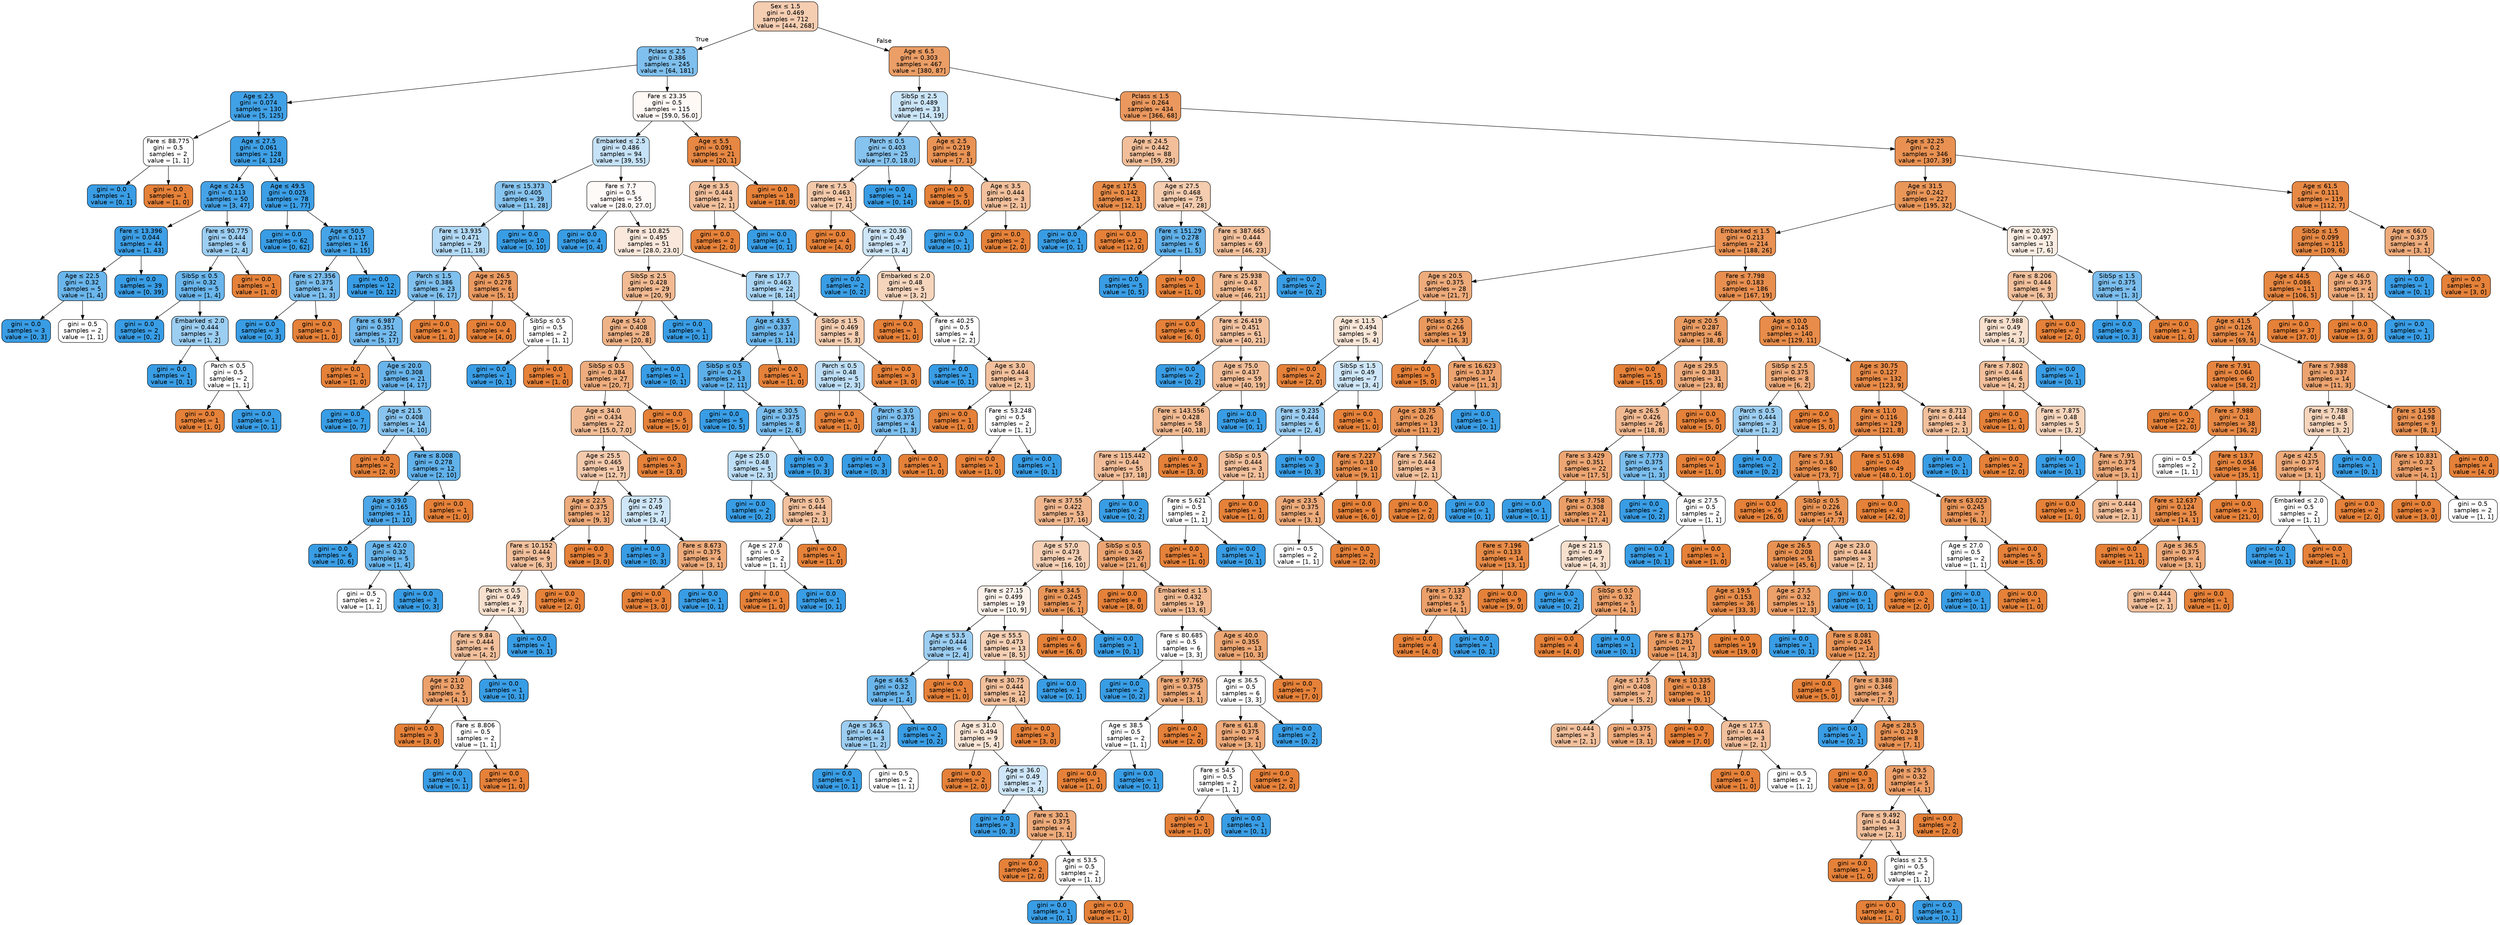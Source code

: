 digraph Tree {
node [shape=box, style="filled, rounded", color="black", fontname="helvetica"] ;
edge [fontname="helvetica"] ;
0 [label=<Sex &le; 1.5<br/>gini = 0.469<br/>samples = 712<br/>value = [444, 268]>, fillcolor="#f5cdb1"] ;
1 [label=<Pclass &le; 2.5<br/>gini = 0.386<br/>samples = 245<br/>value = [64, 181]>, fillcolor="#7fc0ee"] ;
0 -> 1 [labeldistance=2.5, labelangle=45, headlabel="True"] ;
2 [label=<Age &le; 2.5<br/>gini = 0.074<br/>samples = 130<br/>value = [5, 125]>, fillcolor="#41a1e6"] ;
1 -> 2 ;
3 [label=<Fare &le; 88.775<br/>gini = 0.5<br/>samples = 2<br/>value = [1, 1]>, fillcolor="#ffffff"] ;
2 -> 3 ;
4 [label=<gini = 0.0<br/>samples = 1<br/>value = [0, 1]>, fillcolor="#399de5"] ;
3 -> 4 ;
5 [label=<gini = 0.0<br/>samples = 1<br/>value = [1, 0]>, fillcolor="#e58139"] ;
3 -> 5 ;
6 [label=<Age &le; 27.5<br/>gini = 0.061<br/>samples = 128<br/>value = [4, 124]>, fillcolor="#3fa0e6"] ;
2 -> 6 ;
7 [label=<Age &le; 24.5<br/>gini = 0.113<br/>samples = 50<br/>value = [3, 47]>, fillcolor="#46a3e7"] ;
6 -> 7 ;
8 [label=<Fare &le; 13.396<br/>gini = 0.044<br/>samples = 44<br/>value = [1, 43]>, fillcolor="#3e9fe6"] ;
7 -> 8 ;
9 [label=<Age &le; 22.5<br/>gini = 0.32<br/>samples = 5<br/>value = [1, 4]>, fillcolor="#6ab6ec"] ;
8 -> 9 ;
10 [label=<gini = 0.0<br/>samples = 3<br/>value = [0, 3]>, fillcolor="#399de5"] ;
9 -> 10 ;
11 [label=<gini = 0.5<br/>samples = 2<br/>value = [1, 1]>, fillcolor="#ffffff"] ;
9 -> 11 ;
12 [label=<gini = 0.0<br/>samples = 39<br/>value = [0, 39]>, fillcolor="#399de5"] ;
8 -> 12 ;
13 [label=<Fare &le; 90.775<br/>gini = 0.444<br/>samples = 6<br/>value = [2, 4]>, fillcolor="#9ccef2"] ;
7 -> 13 ;
14 [label=<SibSp &le; 0.5<br/>gini = 0.32<br/>samples = 5<br/>value = [1, 4]>, fillcolor="#6ab6ec"] ;
13 -> 14 ;
15 [label=<gini = 0.0<br/>samples = 2<br/>value = [0, 2]>, fillcolor="#399de5"] ;
14 -> 15 ;
16 [label=<Embarked &le; 2.0<br/>gini = 0.444<br/>samples = 3<br/>value = [1, 2]>, fillcolor="#9ccef2"] ;
14 -> 16 ;
17 [label=<gini = 0.0<br/>samples = 1<br/>value = [0, 1]>, fillcolor="#399de5"] ;
16 -> 17 ;
18 [label=<Parch &le; 0.5<br/>gini = 0.5<br/>samples = 2<br/>value = [1, 1]>, fillcolor="#ffffff"] ;
16 -> 18 ;
19 [label=<gini = 0.0<br/>samples = 1<br/>value = [1, 0]>, fillcolor="#e58139"] ;
18 -> 19 ;
20 [label=<gini = 0.0<br/>samples = 1<br/>value = [0, 1]>, fillcolor="#399de5"] ;
18 -> 20 ;
21 [label=<gini = 0.0<br/>samples = 1<br/>value = [1, 0]>, fillcolor="#e58139"] ;
13 -> 21 ;
22 [label=<Age &le; 49.5<br/>gini = 0.025<br/>samples = 78<br/>value = [1, 77]>, fillcolor="#3c9ee5"] ;
6 -> 22 ;
23 [label=<gini = 0.0<br/>samples = 62<br/>value = [0, 62]>, fillcolor="#399de5"] ;
22 -> 23 ;
24 [label=<Age &le; 50.5<br/>gini = 0.117<br/>samples = 16<br/>value = [1, 15]>, fillcolor="#46a4e7"] ;
22 -> 24 ;
25 [label=<Fare &le; 27.356<br/>gini = 0.375<br/>samples = 4<br/>value = [1, 3]>, fillcolor="#7bbeee"] ;
24 -> 25 ;
26 [label=<gini = 0.0<br/>samples = 3<br/>value = [0, 3]>, fillcolor="#399de5"] ;
25 -> 26 ;
27 [label=<gini = 0.0<br/>samples = 1<br/>value = [1, 0]>, fillcolor="#e58139"] ;
25 -> 27 ;
28 [label=<gini = 0.0<br/>samples = 12<br/>value = [0, 12]>, fillcolor="#399de5"] ;
24 -> 28 ;
29 [label=<Fare &le; 23.35<br/>gini = 0.5<br/>samples = 115<br/>value = [59.0, 56.0]>, fillcolor="#fef9f5"] ;
1 -> 29 ;
30 [label=<Embarked &le; 2.5<br/>gini = 0.486<br/>samples = 94<br/>value = [39, 55]>, fillcolor="#c5e2f7"] ;
29 -> 30 ;
31 [label=<Fare &le; 15.373<br/>gini = 0.405<br/>samples = 39<br/>value = [11, 28]>, fillcolor="#87c4ef"] ;
30 -> 31 ;
32 [label=<Fare &le; 13.935<br/>gini = 0.471<br/>samples = 29<br/>value = [11, 18]>, fillcolor="#b2d9f5"] ;
31 -> 32 ;
33 [label=<Parch &le; 1.5<br/>gini = 0.386<br/>samples = 23<br/>value = [6, 17]>, fillcolor="#7fc0ee"] ;
32 -> 33 ;
34 [label=<Fare &le; 6.987<br/>gini = 0.351<br/>samples = 22<br/>value = [5, 17]>, fillcolor="#73baed"] ;
33 -> 34 ;
35 [label=<gini = 0.0<br/>samples = 1<br/>value = [1, 0]>, fillcolor="#e58139"] ;
34 -> 35 ;
36 [label=<Age &le; 20.0<br/>gini = 0.308<br/>samples = 21<br/>value = [4, 17]>, fillcolor="#68b4eb"] ;
34 -> 36 ;
37 [label=<gini = 0.0<br/>samples = 7<br/>value = [0, 7]>, fillcolor="#399de5"] ;
36 -> 37 ;
38 [label=<Age &le; 21.5<br/>gini = 0.408<br/>samples = 14<br/>value = [4, 10]>, fillcolor="#88c4ef"] ;
36 -> 38 ;
39 [label=<gini = 0.0<br/>samples = 2<br/>value = [2, 0]>, fillcolor="#e58139"] ;
38 -> 39 ;
40 [label=<Fare &le; 8.008<br/>gini = 0.278<br/>samples = 12<br/>value = [2, 10]>, fillcolor="#61b1ea"] ;
38 -> 40 ;
41 [label=<Age &le; 39.0<br/>gini = 0.165<br/>samples = 11<br/>value = [1, 10]>, fillcolor="#4da7e8"] ;
40 -> 41 ;
42 [label=<gini = 0.0<br/>samples = 6<br/>value = [0, 6]>, fillcolor="#399de5"] ;
41 -> 42 ;
43 [label=<Age &le; 42.0<br/>gini = 0.32<br/>samples = 5<br/>value = [1, 4]>, fillcolor="#6ab6ec"] ;
41 -> 43 ;
44 [label=<gini = 0.5<br/>samples = 2<br/>value = [1, 1]>, fillcolor="#ffffff"] ;
43 -> 44 ;
45 [label=<gini = 0.0<br/>samples = 3<br/>value = [0, 3]>, fillcolor="#399de5"] ;
43 -> 45 ;
46 [label=<gini = 0.0<br/>samples = 1<br/>value = [1, 0]>, fillcolor="#e58139"] ;
40 -> 46 ;
47 [label=<gini = 0.0<br/>samples = 1<br/>value = [1, 0]>, fillcolor="#e58139"] ;
33 -> 47 ;
48 [label=<Age &le; 26.5<br/>gini = 0.278<br/>samples = 6<br/>value = [5, 1]>, fillcolor="#ea9a61"] ;
32 -> 48 ;
49 [label=<gini = 0.0<br/>samples = 4<br/>value = [4, 0]>, fillcolor="#e58139"] ;
48 -> 49 ;
50 [label=<SibSp &le; 0.5<br/>gini = 0.5<br/>samples = 2<br/>value = [1, 1]>, fillcolor="#ffffff"] ;
48 -> 50 ;
51 [label=<gini = 0.0<br/>samples = 1<br/>value = [0, 1]>, fillcolor="#399de5"] ;
50 -> 51 ;
52 [label=<gini = 0.0<br/>samples = 1<br/>value = [1, 0]>, fillcolor="#e58139"] ;
50 -> 52 ;
53 [label=<gini = 0.0<br/>samples = 10<br/>value = [0, 10]>, fillcolor="#399de5"] ;
31 -> 53 ;
54 [label=<Fare &le; 7.7<br/>gini = 0.5<br/>samples = 55<br/>value = [28.0, 27.0]>, fillcolor="#fefaf8"] ;
30 -> 54 ;
55 [label=<gini = 0.0<br/>samples = 4<br/>value = [0, 4]>, fillcolor="#399de5"] ;
54 -> 55 ;
56 [label=<Fare &le; 10.825<br/>gini = 0.495<br/>samples = 51<br/>value = [28.0, 23.0]>, fillcolor="#fae8dc"] ;
54 -> 56 ;
57 [label=<SibSp &le; 2.5<br/>gini = 0.428<br/>samples = 29<br/>value = [20, 9]>, fillcolor="#f1ba92"] ;
56 -> 57 ;
58 [label=<Age &le; 54.0<br/>gini = 0.408<br/>samples = 28<br/>value = [20, 8]>, fillcolor="#efb388"] ;
57 -> 58 ;
59 [label=<SibSp &le; 0.5<br/>gini = 0.384<br/>samples = 27<br/>value = [20, 7]>, fillcolor="#eead7e"] ;
58 -> 59 ;
60 [label=<Age &le; 34.0<br/>gini = 0.434<br/>samples = 22<br/>value = [15.0, 7.0]>, fillcolor="#f1bc95"] ;
59 -> 60 ;
61 [label=<Age &le; 25.5<br/>gini = 0.465<br/>samples = 19<br/>value = [12, 7]>, fillcolor="#f4caac"] ;
60 -> 61 ;
62 [label=<Age &le; 22.5<br/>gini = 0.375<br/>samples = 12<br/>value = [9, 3]>, fillcolor="#eeab7b"] ;
61 -> 62 ;
63 [label=<Fare &le; 10.152<br/>gini = 0.444<br/>samples = 9<br/>value = [6, 3]>, fillcolor="#f2c09c"] ;
62 -> 63 ;
64 [label=<Parch &le; 0.5<br/>gini = 0.49<br/>samples = 7<br/>value = [4, 3]>, fillcolor="#f8e0ce"] ;
63 -> 64 ;
65 [label=<Fare &le; 9.84<br/>gini = 0.444<br/>samples = 6<br/>value = [4, 2]>, fillcolor="#f2c09c"] ;
64 -> 65 ;
66 [label=<Age &le; 21.0<br/>gini = 0.32<br/>samples = 5<br/>value = [4, 1]>, fillcolor="#eca06a"] ;
65 -> 66 ;
67 [label=<gini = 0.0<br/>samples = 3<br/>value = [3, 0]>, fillcolor="#e58139"] ;
66 -> 67 ;
68 [label=<Fare &le; 8.806<br/>gini = 0.5<br/>samples = 2<br/>value = [1, 1]>, fillcolor="#ffffff"] ;
66 -> 68 ;
69 [label=<gini = 0.0<br/>samples = 1<br/>value = [0, 1]>, fillcolor="#399de5"] ;
68 -> 69 ;
70 [label=<gini = 0.0<br/>samples = 1<br/>value = [1, 0]>, fillcolor="#e58139"] ;
68 -> 70 ;
71 [label=<gini = 0.0<br/>samples = 1<br/>value = [0, 1]>, fillcolor="#399de5"] ;
65 -> 71 ;
72 [label=<gini = 0.0<br/>samples = 1<br/>value = [0, 1]>, fillcolor="#399de5"] ;
64 -> 72 ;
73 [label=<gini = 0.0<br/>samples = 2<br/>value = [2, 0]>, fillcolor="#e58139"] ;
63 -> 73 ;
74 [label=<gini = 0.0<br/>samples = 3<br/>value = [3, 0]>, fillcolor="#e58139"] ;
62 -> 74 ;
75 [label=<Age &le; 27.5<br/>gini = 0.49<br/>samples = 7<br/>value = [3, 4]>, fillcolor="#cee6f8"] ;
61 -> 75 ;
76 [label=<gini = 0.0<br/>samples = 3<br/>value = [0, 3]>, fillcolor="#399de5"] ;
75 -> 76 ;
77 [label=<Fare &le; 8.673<br/>gini = 0.375<br/>samples = 4<br/>value = [3, 1]>, fillcolor="#eeab7b"] ;
75 -> 77 ;
78 [label=<gini = 0.0<br/>samples = 3<br/>value = [3, 0]>, fillcolor="#e58139"] ;
77 -> 78 ;
79 [label=<gini = 0.0<br/>samples = 1<br/>value = [0, 1]>, fillcolor="#399de5"] ;
77 -> 79 ;
80 [label=<gini = 0.0<br/>samples = 3<br/>value = [3, 0]>, fillcolor="#e58139"] ;
60 -> 80 ;
81 [label=<gini = 0.0<br/>samples = 5<br/>value = [5, 0]>, fillcolor="#e58139"] ;
59 -> 81 ;
82 [label=<gini = 0.0<br/>samples = 1<br/>value = [0, 1]>, fillcolor="#399de5"] ;
58 -> 82 ;
83 [label=<gini = 0.0<br/>samples = 1<br/>value = [0, 1]>, fillcolor="#399de5"] ;
57 -> 83 ;
84 [label=<Fare &le; 17.7<br/>gini = 0.463<br/>samples = 22<br/>value = [8, 14]>, fillcolor="#aad5f4"] ;
56 -> 84 ;
85 [label=<Age &le; 43.5<br/>gini = 0.337<br/>samples = 14<br/>value = [3, 11]>, fillcolor="#6fb8ec"] ;
84 -> 85 ;
86 [label=<SibSp &le; 0.5<br/>gini = 0.26<br/>samples = 13<br/>value = [2, 11]>, fillcolor="#5dafea"] ;
85 -> 86 ;
87 [label=<gini = 0.0<br/>samples = 5<br/>value = [0, 5]>, fillcolor="#399de5"] ;
86 -> 87 ;
88 [label=<Age &le; 30.5<br/>gini = 0.375<br/>samples = 8<br/>value = [2, 6]>, fillcolor="#7bbeee"] ;
86 -> 88 ;
89 [label=<Age &le; 25.0<br/>gini = 0.48<br/>samples = 5<br/>value = [2, 3]>, fillcolor="#bddef6"] ;
88 -> 89 ;
90 [label=<gini = 0.0<br/>samples = 2<br/>value = [0, 2]>, fillcolor="#399de5"] ;
89 -> 90 ;
91 [label=<Parch &le; 0.5<br/>gini = 0.444<br/>samples = 3<br/>value = [2, 1]>, fillcolor="#f2c09c"] ;
89 -> 91 ;
92 [label=<Age &le; 27.0<br/>gini = 0.5<br/>samples = 2<br/>value = [1, 1]>, fillcolor="#ffffff"] ;
91 -> 92 ;
93 [label=<gini = 0.0<br/>samples = 1<br/>value = [1, 0]>, fillcolor="#e58139"] ;
92 -> 93 ;
94 [label=<gini = 0.0<br/>samples = 1<br/>value = [0, 1]>, fillcolor="#399de5"] ;
92 -> 94 ;
95 [label=<gini = 0.0<br/>samples = 1<br/>value = [1, 0]>, fillcolor="#e58139"] ;
91 -> 95 ;
96 [label=<gini = 0.0<br/>samples = 3<br/>value = [0, 3]>, fillcolor="#399de5"] ;
88 -> 96 ;
97 [label=<gini = 0.0<br/>samples = 1<br/>value = [1, 0]>, fillcolor="#e58139"] ;
85 -> 97 ;
98 [label=<SibSp &le; 1.5<br/>gini = 0.469<br/>samples = 8<br/>value = [5, 3]>, fillcolor="#f5cdb0"] ;
84 -> 98 ;
99 [label=<Parch &le; 0.5<br/>gini = 0.48<br/>samples = 5<br/>value = [2, 3]>, fillcolor="#bddef6"] ;
98 -> 99 ;
100 [label=<gini = 0.0<br/>samples = 1<br/>value = [1, 0]>, fillcolor="#e58139"] ;
99 -> 100 ;
101 [label=<Parch &le; 3.0<br/>gini = 0.375<br/>samples = 4<br/>value = [1, 3]>, fillcolor="#7bbeee"] ;
99 -> 101 ;
102 [label=<gini = 0.0<br/>samples = 3<br/>value = [0, 3]>, fillcolor="#399de5"] ;
101 -> 102 ;
103 [label=<gini = 0.0<br/>samples = 1<br/>value = [1, 0]>, fillcolor="#e58139"] ;
101 -> 103 ;
104 [label=<gini = 0.0<br/>samples = 3<br/>value = [3, 0]>, fillcolor="#e58139"] ;
98 -> 104 ;
105 [label=<Age &le; 5.5<br/>gini = 0.091<br/>samples = 21<br/>value = [20, 1]>, fillcolor="#e68743"] ;
29 -> 105 ;
106 [label=<Age &le; 3.5<br/>gini = 0.444<br/>samples = 3<br/>value = [2, 1]>, fillcolor="#f2c09c"] ;
105 -> 106 ;
107 [label=<gini = 0.0<br/>samples = 2<br/>value = [2, 0]>, fillcolor="#e58139"] ;
106 -> 107 ;
108 [label=<gini = 0.0<br/>samples = 1<br/>value = [0, 1]>, fillcolor="#399de5"] ;
106 -> 108 ;
109 [label=<gini = 0.0<br/>samples = 18<br/>value = [18, 0]>, fillcolor="#e58139"] ;
105 -> 109 ;
110 [label=<Age &le; 6.5<br/>gini = 0.303<br/>samples = 467<br/>value = [380, 87]>, fillcolor="#eb9e66"] ;
0 -> 110 [labeldistance=2.5, labelangle=-45, headlabel="False"] ;
111 [label=<SibSp &le; 2.5<br/>gini = 0.489<br/>samples = 33<br/>value = [14, 19]>, fillcolor="#cbe5f8"] ;
110 -> 111 ;
112 [label=<Parch &le; 0.5<br/>gini = 0.403<br/>samples = 25<br/>value = [7.0, 18.0]>, fillcolor="#86c3ef"] ;
111 -> 112 ;
113 [label=<Fare &le; 7.5<br/>gini = 0.463<br/>samples = 11<br/>value = [7, 4]>, fillcolor="#f4c9aa"] ;
112 -> 113 ;
114 [label=<gini = 0.0<br/>samples = 4<br/>value = [4, 0]>, fillcolor="#e58139"] ;
113 -> 114 ;
115 [label=<Fare &le; 20.36<br/>gini = 0.49<br/>samples = 7<br/>value = [3, 4]>, fillcolor="#cee6f8"] ;
113 -> 115 ;
116 [label=<gini = 0.0<br/>samples = 2<br/>value = [0, 2]>, fillcolor="#399de5"] ;
115 -> 116 ;
117 [label=<Embarked &le; 2.0<br/>gini = 0.48<br/>samples = 5<br/>value = [3, 2]>, fillcolor="#f6d5bd"] ;
115 -> 117 ;
118 [label=<gini = 0.0<br/>samples = 1<br/>value = [1, 0]>, fillcolor="#e58139"] ;
117 -> 118 ;
119 [label=<Fare &le; 40.25<br/>gini = 0.5<br/>samples = 4<br/>value = [2, 2]>, fillcolor="#ffffff"] ;
117 -> 119 ;
120 [label=<gini = 0.0<br/>samples = 1<br/>value = [0, 1]>, fillcolor="#399de5"] ;
119 -> 120 ;
121 [label=<Age &le; 3.0<br/>gini = 0.444<br/>samples = 3<br/>value = [2, 1]>, fillcolor="#f2c09c"] ;
119 -> 121 ;
122 [label=<gini = 0.0<br/>samples = 1<br/>value = [1, 0]>, fillcolor="#e58139"] ;
121 -> 122 ;
123 [label=<Fare &le; 53.248<br/>gini = 0.5<br/>samples = 2<br/>value = [1, 1]>, fillcolor="#ffffff"] ;
121 -> 123 ;
124 [label=<gini = 0.0<br/>samples = 1<br/>value = [1, 0]>, fillcolor="#e58139"] ;
123 -> 124 ;
125 [label=<gini = 0.0<br/>samples = 1<br/>value = [0, 1]>, fillcolor="#399de5"] ;
123 -> 125 ;
126 [label=<gini = 0.0<br/>samples = 14<br/>value = [0, 14]>, fillcolor="#399de5"] ;
112 -> 126 ;
127 [label=<Age &le; 2.5<br/>gini = 0.219<br/>samples = 8<br/>value = [7, 1]>, fillcolor="#e99355"] ;
111 -> 127 ;
128 [label=<gini = 0.0<br/>samples = 5<br/>value = [5, 0]>, fillcolor="#e58139"] ;
127 -> 128 ;
129 [label=<Age &le; 3.5<br/>gini = 0.444<br/>samples = 3<br/>value = [2, 1]>, fillcolor="#f2c09c"] ;
127 -> 129 ;
130 [label=<gini = 0.0<br/>samples = 1<br/>value = [0, 1]>, fillcolor="#399de5"] ;
129 -> 130 ;
131 [label=<gini = 0.0<br/>samples = 2<br/>value = [2, 0]>, fillcolor="#e58139"] ;
129 -> 131 ;
132 [label=<Pclass &le; 1.5<br/>gini = 0.264<br/>samples = 434<br/>value = [366, 68]>, fillcolor="#ea985e"] ;
110 -> 132 ;
133 [label=<Age &le; 24.5<br/>gini = 0.442<br/>samples = 88<br/>value = [59, 29]>, fillcolor="#f2bf9a"] ;
132 -> 133 ;
134 [label=<Age &le; 17.5<br/>gini = 0.142<br/>samples = 13<br/>value = [12, 1]>, fillcolor="#e78c49"] ;
133 -> 134 ;
135 [label=<gini = 0.0<br/>samples = 1<br/>value = [0, 1]>, fillcolor="#399de5"] ;
134 -> 135 ;
136 [label=<gini = 0.0<br/>samples = 12<br/>value = [12, 0]>, fillcolor="#e58139"] ;
134 -> 136 ;
137 [label=<Age &le; 27.5<br/>gini = 0.468<br/>samples = 75<br/>value = [47, 28]>, fillcolor="#f4ccaf"] ;
133 -> 137 ;
138 [label=<Fare &le; 151.29<br/>gini = 0.278<br/>samples = 6<br/>value = [1, 5]>, fillcolor="#61b1ea"] ;
137 -> 138 ;
139 [label=<gini = 0.0<br/>samples = 5<br/>value = [0, 5]>, fillcolor="#399de5"] ;
138 -> 139 ;
140 [label=<gini = 0.0<br/>samples = 1<br/>value = [1, 0]>, fillcolor="#e58139"] ;
138 -> 140 ;
141 [label=<Fare &le; 387.665<br/>gini = 0.444<br/>samples = 69<br/>value = [46, 23]>, fillcolor="#f2c09c"] ;
137 -> 141 ;
142 [label=<Fare &le; 25.938<br/>gini = 0.43<br/>samples = 67<br/>value = [46, 21]>, fillcolor="#f1bb93"] ;
141 -> 142 ;
143 [label=<gini = 0.0<br/>samples = 6<br/>value = [6, 0]>, fillcolor="#e58139"] ;
142 -> 143 ;
144 [label=<Fare &le; 26.419<br/>gini = 0.451<br/>samples = 61<br/>value = [40, 21]>, fillcolor="#f3c3a1"] ;
142 -> 144 ;
145 [label=<gini = 0.0<br/>samples = 2<br/>value = [0, 2]>, fillcolor="#399de5"] ;
144 -> 145 ;
146 [label=<Age &le; 75.0<br/>gini = 0.437<br/>samples = 59<br/>value = [40, 19]>, fillcolor="#f1bd97"] ;
144 -> 146 ;
147 [label=<Fare &le; 143.556<br/>gini = 0.428<br/>samples = 58<br/>value = [40, 18]>, fillcolor="#f1ba92"] ;
146 -> 147 ;
148 [label=<Fare &le; 115.442<br/>gini = 0.44<br/>samples = 55<br/>value = [37, 18]>, fillcolor="#f2be99"] ;
147 -> 148 ;
149 [label=<Fare &le; 37.55<br/>gini = 0.422<br/>samples = 53<br/>value = [37, 16]>, fillcolor="#f0b78f"] ;
148 -> 149 ;
150 [label=<Age &le; 57.0<br/>gini = 0.473<br/>samples = 26<br/>value = [16, 10]>, fillcolor="#f5d0b5"] ;
149 -> 150 ;
151 [label=<Fare &le; 27.15<br/>gini = 0.499<br/>samples = 19<br/>value = [10, 9]>, fillcolor="#fcf2eb"] ;
150 -> 151 ;
152 [label=<Age &le; 53.5<br/>gini = 0.444<br/>samples = 6<br/>value = [2, 4]>, fillcolor="#9ccef2"] ;
151 -> 152 ;
153 [label=<Age &le; 46.5<br/>gini = 0.32<br/>samples = 5<br/>value = [1, 4]>, fillcolor="#6ab6ec"] ;
152 -> 153 ;
154 [label=<Age &le; 36.5<br/>gini = 0.444<br/>samples = 3<br/>value = [1, 2]>, fillcolor="#9ccef2"] ;
153 -> 154 ;
155 [label=<gini = 0.0<br/>samples = 1<br/>value = [0, 1]>, fillcolor="#399de5"] ;
154 -> 155 ;
156 [label=<gini = 0.5<br/>samples = 2<br/>value = [1, 1]>, fillcolor="#ffffff"] ;
154 -> 156 ;
157 [label=<gini = 0.0<br/>samples = 2<br/>value = [0, 2]>, fillcolor="#399de5"] ;
153 -> 157 ;
158 [label=<gini = 0.0<br/>samples = 1<br/>value = [1, 0]>, fillcolor="#e58139"] ;
152 -> 158 ;
159 [label=<Age &le; 55.5<br/>gini = 0.473<br/>samples = 13<br/>value = [8, 5]>, fillcolor="#f5d0b5"] ;
151 -> 159 ;
160 [label=<Fare &le; 30.75<br/>gini = 0.444<br/>samples = 12<br/>value = [8, 4]>, fillcolor="#f2c09c"] ;
159 -> 160 ;
161 [label=<Age &le; 31.0<br/>gini = 0.494<br/>samples = 9<br/>value = [5, 4]>, fillcolor="#fae6d7"] ;
160 -> 161 ;
162 [label=<gini = 0.0<br/>samples = 2<br/>value = [2, 0]>, fillcolor="#e58139"] ;
161 -> 162 ;
163 [label=<Age &le; 36.0<br/>gini = 0.49<br/>samples = 7<br/>value = [3, 4]>, fillcolor="#cee6f8"] ;
161 -> 163 ;
164 [label=<gini = 0.0<br/>samples = 3<br/>value = [0, 3]>, fillcolor="#399de5"] ;
163 -> 164 ;
165 [label=<Fare &le; 30.1<br/>gini = 0.375<br/>samples = 4<br/>value = [3, 1]>, fillcolor="#eeab7b"] ;
163 -> 165 ;
166 [label=<gini = 0.0<br/>samples = 2<br/>value = [2, 0]>, fillcolor="#e58139"] ;
165 -> 166 ;
167 [label=<Age &le; 53.5<br/>gini = 0.5<br/>samples = 2<br/>value = [1, 1]>, fillcolor="#ffffff"] ;
165 -> 167 ;
168 [label=<gini = 0.0<br/>samples = 1<br/>value = [0, 1]>, fillcolor="#399de5"] ;
167 -> 168 ;
169 [label=<gini = 0.0<br/>samples = 1<br/>value = [1, 0]>, fillcolor="#e58139"] ;
167 -> 169 ;
170 [label=<gini = 0.0<br/>samples = 3<br/>value = [3, 0]>, fillcolor="#e58139"] ;
160 -> 170 ;
171 [label=<gini = 0.0<br/>samples = 1<br/>value = [0, 1]>, fillcolor="#399de5"] ;
159 -> 171 ;
172 [label=<Fare &le; 34.5<br/>gini = 0.245<br/>samples = 7<br/>value = [6, 1]>, fillcolor="#e9965a"] ;
150 -> 172 ;
173 [label=<gini = 0.0<br/>samples = 6<br/>value = [6, 0]>, fillcolor="#e58139"] ;
172 -> 173 ;
174 [label=<gini = 0.0<br/>samples = 1<br/>value = [0, 1]>, fillcolor="#399de5"] ;
172 -> 174 ;
175 [label=<SibSp &le; 0.5<br/>gini = 0.346<br/>samples = 27<br/>value = [21, 6]>, fillcolor="#eca572"] ;
149 -> 175 ;
176 [label=<gini = 0.0<br/>samples = 8<br/>value = [8, 0]>, fillcolor="#e58139"] ;
175 -> 176 ;
177 [label=<Embarked &le; 1.5<br/>gini = 0.432<br/>samples = 19<br/>value = [13, 6]>, fillcolor="#f1bb94"] ;
175 -> 177 ;
178 [label=<Fare &le; 80.685<br/>gini = 0.5<br/>samples = 6<br/>value = [3, 3]>, fillcolor="#ffffff"] ;
177 -> 178 ;
179 [label=<gini = 0.0<br/>samples = 2<br/>value = [0, 2]>, fillcolor="#399de5"] ;
178 -> 179 ;
180 [label=<Fare &le; 97.765<br/>gini = 0.375<br/>samples = 4<br/>value = [3, 1]>, fillcolor="#eeab7b"] ;
178 -> 180 ;
181 [label=<Age &le; 38.5<br/>gini = 0.5<br/>samples = 2<br/>value = [1, 1]>, fillcolor="#ffffff"] ;
180 -> 181 ;
182 [label=<gini = 0.0<br/>samples = 1<br/>value = [1, 0]>, fillcolor="#e58139"] ;
181 -> 182 ;
183 [label=<gini = 0.0<br/>samples = 1<br/>value = [0, 1]>, fillcolor="#399de5"] ;
181 -> 183 ;
184 [label=<gini = 0.0<br/>samples = 2<br/>value = [2, 0]>, fillcolor="#e58139"] ;
180 -> 184 ;
185 [label=<Age &le; 40.0<br/>gini = 0.355<br/>samples = 13<br/>value = [10, 3]>, fillcolor="#eda774"] ;
177 -> 185 ;
186 [label=<Age &le; 36.5<br/>gini = 0.5<br/>samples = 6<br/>value = [3, 3]>, fillcolor="#ffffff"] ;
185 -> 186 ;
187 [label=<Fare &le; 61.8<br/>gini = 0.375<br/>samples = 4<br/>value = [3, 1]>, fillcolor="#eeab7b"] ;
186 -> 187 ;
188 [label=<Fare &le; 54.5<br/>gini = 0.5<br/>samples = 2<br/>value = [1, 1]>, fillcolor="#ffffff"] ;
187 -> 188 ;
189 [label=<gini = 0.0<br/>samples = 1<br/>value = [1, 0]>, fillcolor="#e58139"] ;
188 -> 189 ;
190 [label=<gini = 0.0<br/>samples = 1<br/>value = [0, 1]>, fillcolor="#399de5"] ;
188 -> 190 ;
191 [label=<gini = 0.0<br/>samples = 2<br/>value = [2, 0]>, fillcolor="#e58139"] ;
187 -> 191 ;
192 [label=<gini = 0.0<br/>samples = 2<br/>value = [0, 2]>, fillcolor="#399de5"] ;
186 -> 192 ;
193 [label=<gini = 0.0<br/>samples = 7<br/>value = [7, 0]>, fillcolor="#e58139"] ;
185 -> 193 ;
194 [label=<gini = 0.0<br/>samples = 2<br/>value = [0, 2]>, fillcolor="#399de5"] ;
148 -> 194 ;
195 [label=<gini = 0.0<br/>samples = 3<br/>value = [3, 0]>, fillcolor="#e58139"] ;
147 -> 195 ;
196 [label=<gini = 0.0<br/>samples = 1<br/>value = [0, 1]>, fillcolor="#399de5"] ;
146 -> 196 ;
197 [label=<gini = 0.0<br/>samples = 2<br/>value = [0, 2]>, fillcolor="#399de5"] ;
141 -> 197 ;
198 [label=<Age &le; 32.25<br/>gini = 0.2<br/>samples = 346<br/>value = [307, 39]>, fillcolor="#e89152"] ;
132 -> 198 ;
199 [label=<Age &le; 31.5<br/>gini = 0.242<br/>samples = 227<br/>value = [195, 32]>, fillcolor="#e99659"] ;
198 -> 199 ;
200 [label=<Embarked &le; 1.5<br/>gini = 0.213<br/>samples = 214<br/>value = [188, 26]>, fillcolor="#e99254"] ;
199 -> 200 ;
201 [label=<Age &le; 20.5<br/>gini = 0.375<br/>samples = 28<br/>value = [21, 7]>, fillcolor="#eeab7b"] ;
200 -> 201 ;
202 [label=<Age &le; 11.5<br/>gini = 0.494<br/>samples = 9<br/>value = [5, 4]>, fillcolor="#fae6d7"] ;
201 -> 202 ;
203 [label=<gini = 0.0<br/>samples = 2<br/>value = [2, 0]>, fillcolor="#e58139"] ;
202 -> 203 ;
204 [label=<SibSp &le; 1.5<br/>gini = 0.49<br/>samples = 7<br/>value = [3, 4]>, fillcolor="#cee6f8"] ;
202 -> 204 ;
205 [label=<Fare &le; 9.235<br/>gini = 0.444<br/>samples = 6<br/>value = [2, 4]>, fillcolor="#9ccef2"] ;
204 -> 205 ;
206 [label=<SibSp &le; 0.5<br/>gini = 0.444<br/>samples = 3<br/>value = [2, 1]>, fillcolor="#f2c09c"] ;
205 -> 206 ;
207 [label=<Fare &le; 5.621<br/>gini = 0.5<br/>samples = 2<br/>value = [1, 1]>, fillcolor="#ffffff"] ;
206 -> 207 ;
208 [label=<gini = 0.0<br/>samples = 1<br/>value = [1, 0]>, fillcolor="#e58139"] ;
207 -> 208 ;
209 [label=<gini = 0.0<br/>samples = 1<br/>value = [0, 1]>, fillcolor="#399de5"] ;
207 -> 209 ;
210 [label=<gini = 0.0<br/>samples = 1<br/>value = [1, 0]>, fillcolor="#e58139"] ;
206 -> 210 ;
211 [label=<gini = 0.0<br/>samples = 3<br/>value = [0, 3]>, fillcolor="#399de5"] ;
205 -> 211 ;
212 [label=<gini = 0.0<br/>samples = 1<br/>value = [1, 0]>, fillcolor="#e58139"] ;
204 -> 212 ;
213 [label=<Pclass &le; 2.5<br/>gini = 0.266<br/>samples = 19<br/>value = [16, 3]>, fillcolor="#ea995e"] ;
201 -> 213 ;
214 [label=<gini = 0.0<br/>samples = 5<br/>value = [5, 0]>, fillcolor="#e58139"] ;
213 -> 214 ;
215 [label=<Fare &le; 16.623<br/>gini = 0.337<br/>samples = 14<br/>value = [11, 3]>, fillcolor="#eca36f"] ;
213 -> 215 ;
216 [label=<Age &le; 28.75<br/>gini = 0.26<br/>samples = 13<br/>value = [11, 2]>, fillcolor="#ea985d"] ;
215 -> 216 ;
217 [label=<Fare &le; 7.227<br/>gini = 0.18<br/>samples = 10<br/>value = [9, 1]>, fillcolor="#e88f4f"] ;
216 -> 217 ;
218 [label=<Age &le; 23.5<br/>gini = 0.375<br/>samples = 4<br/>value = [3, 1]>, fillcolor="#eeab7b"] ;
217 -> 218 ;
219 [label=<gini = 0.5<br/>samples = 2<br/>value = [1, 1]>, fillcolor="#ffffff"] ;
218 -> 219 ;
220 [label=<gini = 0.0<br/>samples = 2<br/>value = [2, 0]>, fillcolor="#e58139"] ;
218 -> 220 ;
221 [label=<gini = 0.0<br/>samples = 6<br/>value = [6, 0]>, fillcolor="#e58139"] ;
217 -> 221 ;
222 [label=<Fare &le; 7.562<br/>gini = 0.444<br/>samples = 3<br/>value = [2, 1]>, fillcolor="#f2c09c"] ;
216 -> 222 ;
223 [label=<gini = 0.0<br/>samples = 2<br/>value = [2, 0]>, fillcolor="#e58139"] ;
222 -> 223 ;
224 [label=<gini = 0.0<br/>samples = 1<br/>value = [0, 1]>, fillcolor="#399de5"] ;
222 -> 224 ;
225 [label=<gini = 0.0<br/>samples = 1<br/>value = [0, 1]>, fillcolor="#399de5"] ;
215 -> 225 ;
226 [label=<Fare &le; 7.798<br/>gini = 0.183<br/>samples = 186<br/>value = [167, 19]>, fillcolor="#e88f50"] ;
200 -> 226 ;
227 [label=<Age &le; 20.5<br/>gini = 0.287<br/>samples = 46<br/>value = [38, 8]>, fillcolor="#ea9c63"] ;
226 -> 227 ;
228 [label=<gini = 0.0<br/>samples = 15<br/>value = [15, 0]>, fillcolor="#e58139"] ;
227 -> 228 ;
229 [label=<Age &le; 29.5<br/>gini = 0.383<br/>samples = 31<br/>value = [23, 8]>, fillcolor="#eead7e"] ;
227 -> 229 ;
230 [label=<Age &le; 26.5<br/>gini = 0.426<br/>samples = 26<br/>value = [18, 8]>, fillcolor="#f1b991"] ;
229 -> 230 ;
231 [label=<Fare &le; 3.429<br/>gini = 0.351<br/>samples = 22<br/>value = [17, 5]>, fillcolor="#eda673"] ;
230 -> 231 ;
232 [label=<gini = 0.0<br/>samples = 1<br/>value = [0, 1]>, fillcolor="#399de5"] ;
231 -> 232 ;
233 [label=<Fare &le; 7.758<br/>gini = 0.308<br/>samples = 21<br/>value = [17, 4]>, fillcolor="#eb9f68"] ;
231 -> 233 ;
234 [label=<Fare &le; 7.196<br/>gini = 0.133<br/>samples = 14<br/>value = [13, 1]>, fillcolor="#e78b48"] ;
233 -> 234 ;
235 [label=<Fare &le; 7.133<br/>gini = 0.32<br/>samples = 5<br/>value = [4, 1]>, fillcolor="#eca06a"] ;
234 -> 235 ;
236 [label=<gini = 0.0<br/>samples = 4<br/>value = [4, 0]>, fillcolor="#e58139"] ;
235 -> 236 ;
237 [label=<gini = 0.0<br/>samples = 1<br/>value = [0, 1]>, fillcolor="#399de5"] ;
235 -> 237 ;
238 [label=<gini = 0.0<br/>samples = 9<br/>value = [9, 0]>, fillcolor="#e58139"] ;
234 -> 238 ;
239 [label=<Age &le; 21.5<br/>gini = 0.49<br/>samples = 7<br/>value = [4, 3]>, fillcolor="#f8e0ce"] ;
233 -> 239 ;
240 [label=<gini = 0.0<br/>samples = 2<br/>value = [0, 2]>, fillcolor="#399de5"] ;
239 -> 240 ;
241 [label=<SibSp &le; 0.5<br/>gini = 0.32<br/>samples = 5<br/>value = [4, 1]>, fillcolor="#eca06a"] ;
239 -> 241 ;
242 [label=<gini = 0.0<br/>samples = 4<br/>value = [4, 0]>, fillcolor="#e58139"] ;
241 -> 242 ;
243 [label=<gini = 0.0<br/>samples = 1<br/>value = [0, 1]>, fillcolor="#399de5"] ;
241 -> 243 ;
244 [label=<Fare &le; 7.773<br/>gini = 0.375<br/>samples = 4<br/>value = [1, 3]>, fillcolor="#7bbeee"] ;
230 -> 244 ;
245 [label=<gini = 0.0<br/>samples = 2<br/>value = [0, 2]>, fillcolor="#399de5"] ;
244 -> 245 ;
246 [label=<Age &le; 27.5<br/>gini = 0.5<br/>samples = 2<br/>value = [1, 1]>, fillcolor="#ffffff"] ;
244 -> 246 ;
247 [label=<gini = 0.0<br/>samples = 1<br/>value = [0, 1]>, fillcolor="#399de5"] ;
246 -> 247 ;
248 [label=<gini = 0.0<br/>samples = 1<br/>value = [1, 0]>, fillcolor="#e58139"] ;
246 -> 248 ;
249 [label=<gini = 0.0<br/>samples = 5<br/>value = [5, 0]>, fillcolor="#e58139"] ;
229 -> 249 ;
250 [label=<Age &le; 10.0<br/>gini = 0.145<br/>samples = 140<br/>value = [129, 11]>, fillcolor="#e78c4a"] ;
226 -> 250 ;
251 [label=<SibSp &le; 2.5<br/>gini = 0.375<br/>samples = 8<br/>value = [6, 2]>, fillcolor="#eeab7b"] ;
250 -> 251 ;
252 [label=<Parch &le; 0.5<br/>gini = 0.444<br/>samples = 3<br/>value = [1, 2]>, fillcolor="#9ccef2"] ;
251 -> 252 ;
253 [label=<gini = 0.0<br/>samples = 1<br/>value = [1, 0]>, fillcolor="#e58139"] ;
252 -> 253 ;
254 [label=<gini = 0.0<br/>samples = 2<br/>value = [0, 2]>, fillcolor="#399de5"] ;
252 -> 254 ;
255 [label=<gini = 0.0<br/>samples = 5<br/>value = [5, 0]>, fillcolor="#e58139"] ;
251 -> 255 ;
256 [label=<Age &le; 30.75<br/>gini = 0.127<br/>samples = 132<br/>value = [123, 9]>, fillcolor="#e78a47"] ;
250 -> 256 ;
257 [label=<Fare &le; 11.0<br/>gini = 0.116<br/>samples = 129<br/>value = [121, 8]>, fillcolor="#e78946"] ;
256 -> 257 ;
258 [label=<Fare &le; 7.91<br/>gini = 0.16<br/>samples = 80<br/>value = [73, 7]>, fillcolor="#e78d4c"] ;
257 -> 258 ;
259 [label=<gini = 0.0<br/>samples = 26<br/>value = [26, 0]>, fillcolor="#e58139"] ;
258 -> 259 ;
260 [label=<SibSp &le; 0.5<br/>gini = 0.226<br/>samples = 54<br/>value = [47, 7]>, fillcolor="#e99456"] ;
258 -> 260 ;
261 [label=<Age &le; 26.5<br/>gini = 0.208<br/>samples = 51<br/>value = [45, 6]>, fillcolor="#e89253"] ;
260 -> 261 ;
262 [label=<Age &le; 19.5<br/>gini = 0.153<br/>samples = 36<br/>value = [33, 3]>, fillcolor="#e78c4b"] ;
261 -> 262 ;
263 [label=<Fare &le; 8.175<br/>gini = 0.291<br/>samples = 17<br/>value = [14, 3]>, fillcolor="#eb9c63"] ;
262 -> 263 ;
264 [label=<Age &le; 17.5<br/>gini = 0.408<br/>samples = 7<br/>value = [5, 2]>, fillcolor="#efb388"] ;
263 -> 264 ;
265 [label=<gini = 0.444<br/>samples = 3<br/>value = [2, 1]>, fillcolor="#f2c09c"] ;
264 -> 265 ;
266 [label=<gini = 0.375<br/>samples = 4<br/>value = [3, 1]>, fillcolor="#eeab7b"] ;
264 -> 266 ;
267 [label=<Fare &le; 10.335<br/>gini = 0.18<br/>samples = 10<br/>value = [9, 1]>, fillcolor="#e88f4f"] ;
263 -> 267 ;
268 [label=<gini = 0.0<br/>samples = 7<br/>value = [7, 0]>, fillcolor="#e58139"] ;
267 -> 268 ;
269 [label=<Age &le; 17.5<br/>gini = 0.444<br/>samples = 3<br/>value = [2, 1]>, fillcolor="#f2c09c"] ;
267 -> 269 ;
270 [label=<gini = 0.0<br/>samples = 1<br/>value = [1, 0]>, fillcolor="#e58139"] ;
269 -> 270 ;
271 [label=<gini = 0.5<br/>samples = 2<br/>value = [1, 1]>, fillcolor="#ffffff"] ;
269 -> 271 ;
272 [label=<gini = 0.0<br/>samples = 19<br/>value = [19, 0]>, fillcolor="#e58139"] ;
262 -> 272 ;
273 [label=<Age &le; 27.5<br/>gini = 0.32<br/>samples = 15<br/>value = [12, 3]>, fillcolor="#eca06a"] ;
261 -> 273 ;
274 [label=<gini = 0.0<br/>samples = 1<br/>value = [0, 1]>, fillcolor="#399de5"] ;
273 -> 274 ;
275 [label=<Fare &le; 8.081<br/>gini = 0.245<br/>samples = 14<br/>value = [12, 2]>, fillcolor="#e9965a"] ;
273 -> 275 ;
276 [label=<gini = 0.0<br/>samples = 5<br/>value = [5, 0]>, fillcolor="#e58139"] ;
275 -> 276 ;
277 [label=<Fare &le; 8.388<br/>gini = 0.346<br/>samples = 9<br/>value = [7, 2]>, fillcolor="#eca572"] ;
275 -> 277 ;
278 [label=<gini = 0.0<br/>samples = 1<br/>value = [0, 1]>, fillcolor="#399de5"] ;
277 -> 278 ;
279 [label=<Age &le; 28.5<br/>gini = 0.219<br/>samples = 8<br/>value = [7, 1]>, fillcolor="#e99355"] ;
277 -> 279 ;
280 [label=<gini = 0.0<br/>samples = 3<br/>value = [3, 0]>, fillcolor="#e58139"] ;
279 -> 280 ;
281 [label=<Age &le; 29.5<br/>gini = 0.32<br/>samples = 5<br/>value = [4, 1]>, fillcolor="#eca06a"] ;
279 -> 281 ;
282 [label=<Fare &le; 9.492<br/>gini = 0.444<br/>samples = 3<br/>value = [2, 1]>, fillcolor="#f2c09c"] ;
281 -> 282 ;
283 [label=<gini = 0.0<br/>samples = 1<br/>value = [1, 0]>, fillcolor="#e58139"] ;
282 -> 283 ;
284 [label=<Pclass &le; 2.5<br/>gini = 0.5<br/>samples = 2<br/>value = [1, 1]>, fillcolor="#ffffff"] ;
282 -> 284 ;
285 [label=<gini = 0.0<br/>samples = 1<br/>value = [1, 0]>, fillcolor="#e58139"] ;
284 -> 285 ;
286 [label=<gini = 0.0<br/>samples = 1<br/>value = [0, 1]>, fillcolor="#399de5"] ;
284 -> 286 ;
287 [label=<gini = 0.0<br/>samples = 2<br/>value = [2, 0]>, fillcolor="#e58139"] ;
281 -> 287 ;
288 [label=<Age &le; 23.0<br/>gini = 0.444<br/>samples = 3<br/>value = [2, 1]>, fillcolor="#f2c09c"] ;
260 -> 288 ;
289 [label=<gini = 0.0<br/>samples = 1<br/>value = [0, 1]>, fillcolor="#399de5"] ;
288 -> 289 ;
290 [label=<gini = 0.0<br/>samples = 2<br/>value = [2, 0]>, fillcolor="#e58139"] ;
288 -> 290 ;
291 [label=<Fare &le; 51.698<br/>gini = 0.04<br/>samples = 49<br/>value = [48.0, 1.0]>, fillcolor="#e6843d"] ;
257 -> 291 ;
292 [label=<gini = 0.0<br/>samples = 42<br/>value = [42, 0]>, fillcolor="#e58139"] ;
291 -> 292 ;
293 [label=<Fare &le; 63.023<br/>gini = 0.245<br/>samples = 7<br/>value = [6, 1]>, fillcolor="#e9965a"] ;
291 -> 293 ;
294 [label=<Age &le; 27.0<br/>gini = 0.5<br/>samples = 2<br/>value = [1, 1]>, fillcolor="#ffffff"] ;
293 -> 294 ;
295 [label=<gini = 0.0<br/>samples = 1<br/>value = [0, 1]>, fillcolor="#399de5"] ;
294 -> 295 ;
296 [label=<gini = 0.0<br/>samples = 1<br/>value = [1, 0]>, fillcolor="#e58139"] ;
294 -> 296 ;
297 [label=<gini = 0.0<br/>samples = 5<br/>value = [5, 0]>, fillcolor="#e58139"] ;
293 -> 297 ;
298 [label=<Fare &le; 8.713<br/>gini = 0.444<br/>samples = 3<br/>value = [2, 1]>, fillcolor="#f2c09c"] ;
256 -> 298 ;
299 [label=<gini = 0.0<br/>samples = 1<br/>value = [0, 1]>, fillcolor="#399de5"] ;
298 -> 299 ;
300 [label=<gini = 0.0<br/>samples = 2<br/>value = [2, 0]>, fillcolor="#e58139"] ;
298 -> 300 ;
301 [label=<Fare &le; 20.925<br/>gini = 0.497<br/>samples = 13<br/>value = [7, 6]>, fillcolor="#fbede3"] ;
199 -> 301 ;
302 [label=<Fare &le; 8.206<br/>gini = 0.444<br/>samples = 9<br/>value = [6, 3]>, fillcolor="#f2c09c"] ;
301 -> 302 ;
303 [label=<Fare &le; 7.988<br/>gini = 0.49<br/>samples = 7<br/>value = [4, 3]>, fillcolor="#f8e0ce"] ;
302 -> 303 ;
304 [label=<Fare &le; 7.802<br/>gini = 0.444<br/>samples = 6<br/>value = [4, 2]>, fillcolor="#f2c09c"] ;
303 -> 304 ;
305 [label=<gini = 0.0<br/>samples = 1<br/>value = [1, 0]>, fillcolor="#e58139"] ;
304 -> 305 ;
306 [label=<Fare &le; 7.875<br/>gini = 0.48<br/>samples = 5<br/>value = [3, 2]>, fillcolor="#f6d5bd"] ;
304 -> 306 ;
307 [label=<gini = 0.0<br/>samples = 1<br/>value = [0, 1]>, fillcolor="#399de5"] ;
306 -> 307 ;
308 [label=<Fare &le; 7.91<br/>gini = 0.375<br/>samples = 4<br/>value = [3, 1]>, fillcolor="#eeab7b"] ;
306 -> 308 ;
309 [label=<gini = 0.0<br/>samples = 1<br/>value = [1, 0]>, fillcolor="#e58139"] ;
308 -> 309 ;
310 [label=<gini = 0.444<br/>samples = 3<br/>value = [2, 1]>, fillcolor="#f2c09c"] ;
308 -> 310 ;
311 [label=<gini = 0.0<br/>samples = 1<br/>value = [0, 1]>, fillcolor="#399de5"] ;
303 -> 311 ;
312 [label=<gini = 0.0<br/>samples = 2<br/>value = [2, 0]>, fillcolor="#e58139"] ;
302 -> 312 ;
313 [label=<SibSp &le; 1.5<br/>gini = 0.375<br/>samples = 4<br/>value = [1, 3]>, fillcolor="#7bbeee"] ;
301 -> 313 ;
314 [label=<gini = 0.0<br/>samples = 3<br/>value = [0, 3]>, fillcolor="#399de5"] ;
313 -> 314 ;
315 [label=<gini = 0.0<br/>samples = 1<br/>value = [1, 0]>, fillcolor="#e58139"] ;
313 -> 315 ;
316 [label=<Age &le; 61.5<br/>gini = 0.111<br/>samples = 119<br/>value = [112, 7]>, fillcolor="#e78945"] ;
198 -> 316 ;
317 [label=<SibSp &le; 1.5<br/>gini = 0.099<br/>samples = 115<br/>value = [109, 6]>, fillcolor="#e68844"] ;
316 -> 317 ;
318 [label=<Age &le; 44.5<br/>gini = 0.086<br/>samples = 111<br/>value = [106, 5]>, fillcolor="#e68742"] ;
317 -> 318 ;
319 [label=<Age &le; 41.5<br/>gini = 0.126<br/>samples = 74<br/>value = [69, 5]>, fillcolor="#e78a47"] ;
318 -> 319 ;
320 [label=<Fare &le; 7.91<br/>gini = 0.064<br/>samples = 60<br/>value = [58, 2]>, fillcolor="#e68540"] ;
319 -> 320 ;
321 [label=<gini = 0.0<br/>samples = 22<br/>value = [22, 0]>, fillcolor="#e58139"] ;
320 -> 321 ;
322 [label=<Fare &le; 7.988<br/>gini = 0.1<br/>samples = 38<br/>value = [36, 2]>, fillcolor="#e68844"] ;
320 -> 322 ;
323 [label=<gini = 0.5<br/>samples = 2<br/>value = [1, 1]>, fillcolor="#ffffff"] ;
322 -> 323 ;
324 [label=<Fare &le; 13.7<br/>gini = 0.054<br/>samples = 36<br/>value = [35, 1]>, fillcolor="#e6853f"] ;
322 -> 324 ;
325 [label=<Fare &le; 12.637<br/>gini = 0.124<br/>samples = 15<br/>value = [14, 1]>, fillcolor="#e78a47"] ;
324 -> 325 ;
326 [label=<gini = 0.0<br/>samples = 11<br/>value = [11, 0]>, fillcolor="#e58139"] ;
325 -> 326 ;
327 [label=<Age &le; 36.5<br/>gini = 0.375<br/>samples = 4<br/>value = [3, 1]>, fillcolor="#eeab7b"] ;
325 -> 327 ;
328 [label=<gini = 0.444<br/>samples = 3<br/>value = [2, 1]>, fillcolor="#f2c09c"] ;
327 -> 328 ;
329 [label=<gini = 0.0<br/>samples = 1<br/>value = [1, 0]>, fillcolor="#e58139"] ;
327 -> 329 ;
330 [label=<gini = 0.0<br/>samples = 21<br/>value = [21, 0]>, fillcolor="#e58139"] ;
324 -> 330 ;
331 [label=<Fare &le; 7.988<br/>gini = 0.337<br/>samples = 14<br/>value = [11, 3]>, fillcolor="#eca36f"] ;
319 -> 331 ;
332 [label=<Fare &le; 7.788<br/>gini = 0.48<br/>samples = 5<br/>value = [3, 2]>, fillcolor="#f6d5bd"] ;
331 -> 332 ;
333 [label=<Age &le; 42.5<br/>gini = 0.375<br/>samples = 4<br/>value = [3, 1]>, fillcolor="#eeab7b"] ;
332 -> 333 ;
334 [label=<Embarked &le; 2.0<br/>gini = 0.5<br/>samples = 2<br/>value = [1, 1]>, fillcolor="#ffffff"] ;
333 -> 334 ;
335 [label=<gini = 0.0<br/>samples = 1<br/>value = [0, 1]>, fillcolor="#399de5"] ;
334 -> 335 ;
336 [label=<gini = 0.0<br/>samples = 1<br/>value = [1, 0]>, fillcolor="#e58139"] ;
334 -> 336 ;
337 [label=<gini = 0.0<br/>samples = 2<br/>value = [2, 0]>, fillcolor="#e58139"] ;
333 -> 337 ;
338 [label=<gini = 0.0<br/>samples = 1<br/>value = [0, 1]>, fillcolor="#399de5"] ;
332 -> 338 ;
339 [label=<Fare &le; 14.55<br/>gini = 0.198<br/>samples = 9<br/>value = [8, 1]>, fillcolor="#e89152"] ;
331 -> 339 ;
340 [label=<Fare &le; 10.831<br/>gini = 0.32<br/>samples = 5<br/>value = [4, 1]>, fillcolor="#eca06a"] ;
339 -> 340 ;
341 [label=<gini = 0.0<br/>samples = 3<br/>value = [3, 0]>, fillcolor="#e58139"] ;
340 -> 341 ;
342 [label=<gini = 0.5<br/>samples = 2<br/>value = [1, 1]>, fillcolor="#ffffff"] ;
340 -> 342 ;
343 [label=<gini = 0.0<br/>samples = 4<br/>value = [4, 0]>, fillcolor="#e58139"] ;
339 -> 343 ;
344 [label=<gini = 0.0<br/>samples = 37<br/>value = [37, 0]>, fillcolor="#e58139"] ;
318 -> 344 ;
345 [label=<Age &le; 46.0<br/>gini = 0.375<br/>samples = 4<br/>value = [3, 1]>, fillcolor="#eeab7b"] ;
317 -> 345 ;
346 [label=<gini = 0.0<br/>samples = 3<br/>value = [3, 0]>, fillcolor="#e58139"] ;
345 -> 346 ;
347 [label=<gini = 0.0<br/>samples = 1<br/>value = [0, 1]>, fillcolor="#399de5"] ;
345 -> 347 ;
348 [label=<Age &le; 66.0<br/>gini = 0.375<br/>samples = 4<br/>value = [3, 1]>, fillcolor="#eeab7b"] ;
316 -> 348 ;
349 [label=<gini = 0.0<br/>samples = 1<br/>value = [0, 1]>, fillcolor="#399de5"] ;
348 -> 349 ;
350 [label=<gini = 0.0<br/>samples = 3<br/>value = [3, 0]>, fillcolor="#e58139"] ;
348 -> 350 ;
}